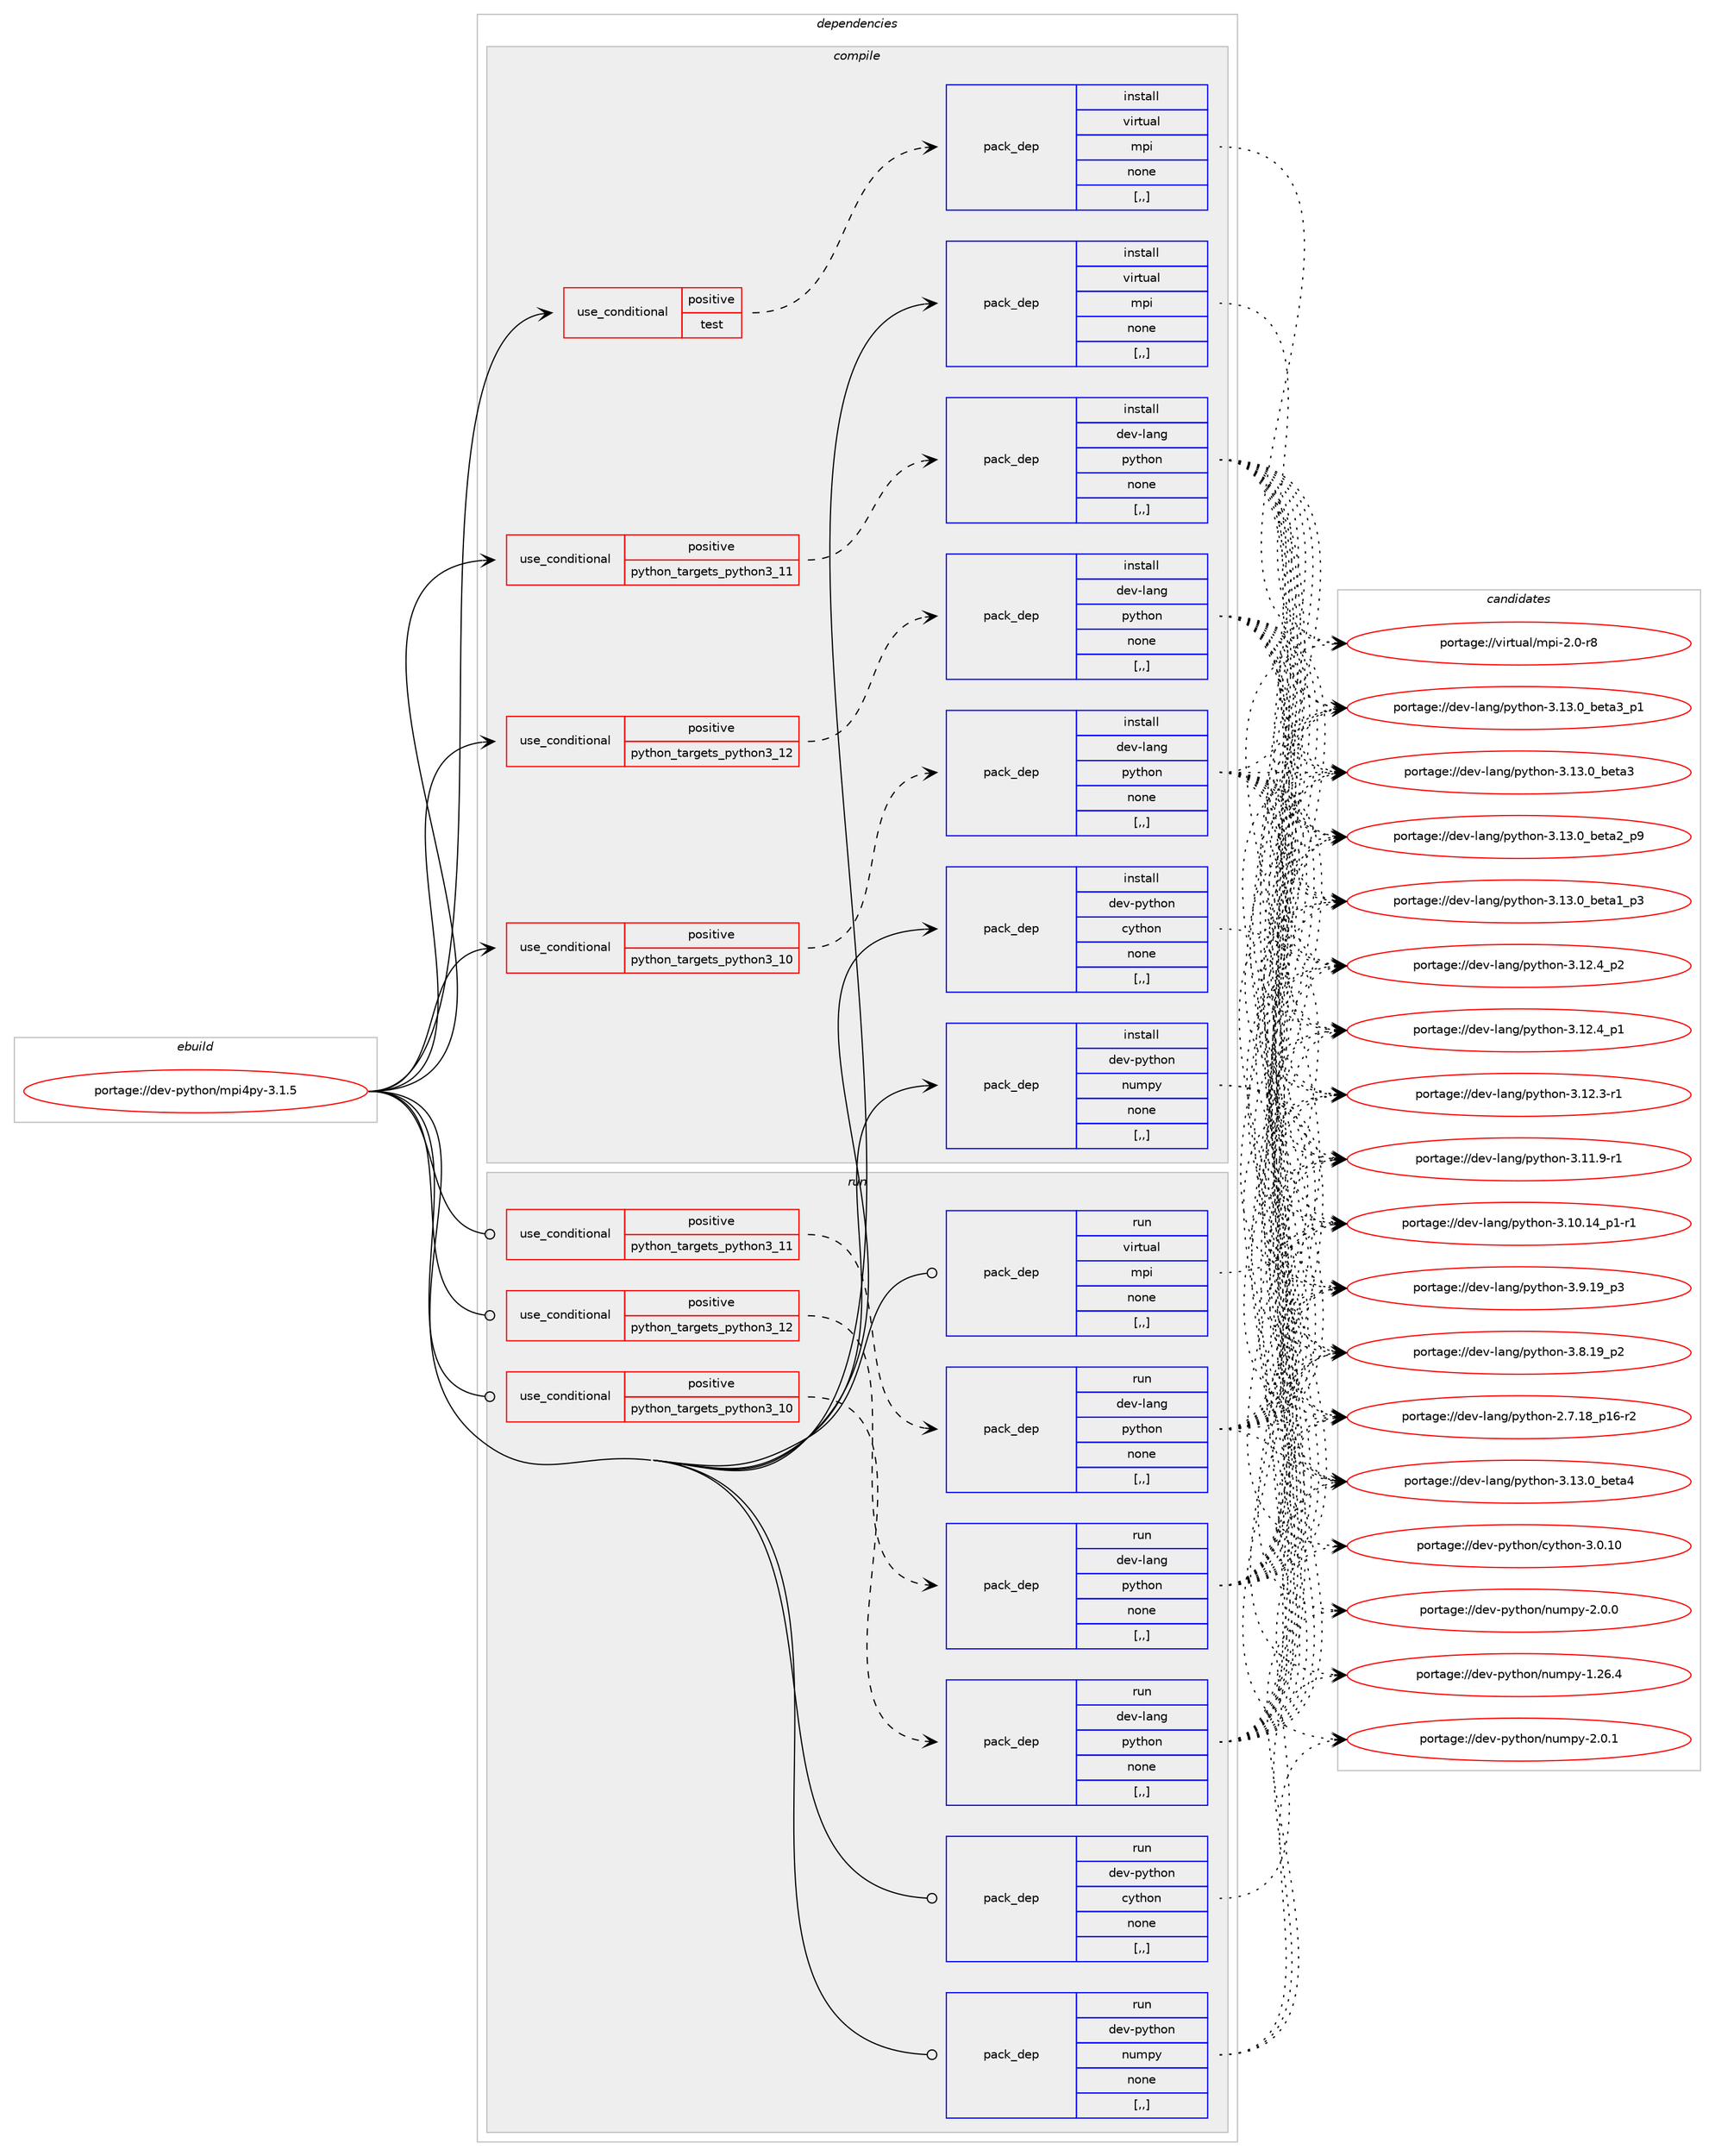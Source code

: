 digraph prolog {

# *************
# Graph options
# *************

newrank=true;
concentrate=true;
compound=true;
graph [rankdir=LR,fontname=Helvetica,fontsize=10,ranksep=1.5];#, ranksep=2.5, nodesep=0.2];
edge  [arrowhead=vee];
node  [fontname=Helvetica,fontsize=10];

# **********
# The ebuild
# **********

subgraph cluster_leftcol {
color=gray;
label=<<i>ebuild</i>>;
id [label="portage://dev-python/mpi4py-3.1.5", color=red, width=4, href="../dev-python/mpi4py-3.1.5.svg"];
}

# ****************
# The dependencies
# ****************

subgraph cluster_midcol {
color=gray;
label=<<i>dependencies</i>>;
subgraph cluster_compile {
fillcolor="#eeeeee";
style=filled;
label=<<i>compile</i>>;
subgraph cond35079 {
dependency152101 [label=<<TABLE BORDER="0" CELLBORDER="1" CELLSPACING="0" CELLPADDING="4"><TR><TD ROWSPAN="3" CELLPADDING="10">use_conditional</TD></TR><TR><TD>positive</TD></TR><TR><TD>python_targets_python3_10</TD></TR></TABLE>>, shape=none, color=red];
subgraph pack115772 {
dependency152102 [label=<<TABLE BORDER="0" CELLBORDER="1" CELLSPACING="0" CELLPADDING="4" WIDTH="220"><TR><TD ROWSPAN="6" CELLPADDING="30">pack_dep</TD></TR><TR><TD WIDTH="110">install</TD></TR><TR><TD>dev-lang</TD></TR><TR><TD>python</TD></TR><TR><TD>none</TD></TR><TR><TD>[,,]</TD></TR></TABLE>>, shape=none, color=blue];
}
dependency152101:e -> dependency152102:w [weight=20,style="dashed",arrowhead="vee"];
}
id:e -> dependency152101:w [weight=20,style="solid",arrowhead="vee"];
subgraph cond35080 {
dependency152103 [label=<<TABLE BORDER="0" CELLBORDER="1" CELLSPACING="0" CELLPADDING="4"><TR><TD ROWSPAN="3" CELLPADDING="10">use_conditional</TD></TR><TR><TD>positive</TD></TR><TR><TD>python_targets_python3_11</TD></TR></TABLE>>, shape=none, color=red];
subgraph pack115773 {
dependency152104 [label=<<TABLE BORDER="0" CELLBORDER="1" CELLSPACING="0" CELLPADDING="4" WIDTH="220"><TR><TD ROWSPAN="6" CELLPADDING="30">pack_dep</TD></TR><TR><TD WIDTH="110">install</TD></TR><TR><TD>dev-lang</TD></TR><TR><TD>python</TD></TR><TR><TD>none</TD></TR><TR><TD>[,,]</TD></TR></TABLE>>, shape=none, color=blue];
}
dependency152103:e -> dependency152104:w [weight=20,style="dashed",arrowhead="vee"];
}
id:e -> dependency152103:w [weight=20,style="solid",arrowhead="vee"];
subgraph cond35081 {
dependency152105 [label=<<TABLE BORDER="0" CELLBORDER="1" CELLSPACING="0" CELLPADDING="4"><TR><TD ROWSPAN="3" CELLPADDING="10">use_conditional</TD></TR><TR><TD>positive</TD></TR><TR><TD>python_targets_python3_12</TD></TR></TABLE>>, shape=none, color=red];
subgraph pack115774 {
dependency152106 [label=<<TABLE BORDER="0" CELLBORDER="1" CELLSPACING="0" CELLPADDING="4" WIDTH="220"><TR><TD ROWSPAN="6" CELLPADDING="30">pack_dep</TD></TR><TR><TD WIDTH="110">install</TD></TR><TR><TD>dev-lang</TD></TR><TR><TD>python</TD></TR><TR><TD>none</TD></TR><TR><TD>[,,]</TD></TR></TABLE>>, shape=none, color=blue];
}
dependency152105:e -> dependency152106:w [weight=20,style="dashed",arrowhead="vee"];
}
id:e -> dependency152105:w [weight=20,style="solid",arrowhead="vee"];
subgraph cond35082 {
dependency152107 [label=<<TABLE BORDER="0" CELLBORDER="1" CELLSPACING="0" CELLPADDING="4"><TR><TD ROWSPAN="3" CELLPADDING="10">use_conditional</TD></TR><TR><TD>positive</TD></TR><TR><TD>test</TD></TR></TABLE>>, shape=none, color=red];
subgraph pack115775 {
dependency152108 [label=<<TABLE BORDER="0" CELLBORDER="1" CELLSPACING="0" CELLPADDING="4" WIDTH="220"><TR><TD ROWSPAN="6" CELLPADDING="30">pack_dep</TD></TR><TR><TD WIDTH="110">install</TD></TR><TR><TD>virtual</TD></TR><TR><TD>mpi</TD></TR><TR><TD>none</TD></TR><TR><TD>[,,]</TD></TR></TABLE>>, shape=none, color=blue];
}
dependency152107:e -> dependency152108:w [weight=20,style="dashed",arrowhead="vee"];
}
id:e -> dependency152107:w [weight=20,style="solid",arrowhead="vee"];
subgraph pack115776 {
dependency152109 [label=<<TABLE BORDER="0" CELLBORDER="1" CELLSPACING="0" CELLPADDING="4" WIDTH="220"><TR><TD ROWSPAN="6" CELLPADDING="30">pack_dep</TD></TR><TR><TD WIDTH="110">install</TD></TR><TR><TD>dev-python</TD></TR><TR><TD>cython</TD></TR><TR><TD>none</TD></TR><TR><TD>[,,]</TD></TR></TABLE>>, shape=none, color=blue];
}
id:e -> dependency152109:w [weight=20,style="solid",arrowhead="vee"];
subgraph pack115777 {
dependency152110 [label=<<TABLE BORDER="0" CELLBORDER="1" CELLSPACING="0" CELLPADDING="4" WIDTH="220"><TR><TD ROWSPAN="6" CELLPADDING="30">pack_dep</TD></TR><TR><TD WIDTH="110">install</TD></TR><TR><TD>dev-python</TD></TR><TR><TD>numpy</TD></TR><TR><TD>none</TD></TR><TR><TD>[,,]</TD></TR></TABLE>>, shape=none, color=blue];
}
id:e -> dependency152110:w [weight=20,style="solid",arrowhead="vee"];
subgraph pack115778 {
dependency152111 [label=<<TABLE BORDER="0" CELLBORDER="1" CELLSPACING="0" CELLPADDING="4" WIDTH="220"><TR><TD ROWSPAN="6" CELLPADDING="30">pack_dep</TD></TR><TR><TD WIDTH="110">install</TD></TR><TR><TD>virtual</TD></TR><TR><TD>mpi</TD></TR><TR><TD>none</TD></TR><TR><TD>[,,]</TD></TR></TABLE>>, shape=none, color=blue];
}
id:e -> dependency152111:w [weight=20,style="solid",arrowhead="vee"];
}
subgraph cluster_compileandrun {
fillcolor="#eeeeee";
style=filled;
label=<<i>compile and run</i>>;
}
subgraph cluster_run {
fillcolor="#eeeeee";
style=filled;
label=<<i>run</i>>;
subgraph cond35083 {
dependency152112 [label=<<TABLE BORDER="0" CELLBORDER="1" CELLSPACING="0" CELLPADDING="4"><TR><TD ROWSPAN="3" CELLPADDING="10">use_conditional</TD></TR><TR><TD>positive</TD></TR><TR><TD>python_targets_python3_10</TD></TR></TABLE>>, shape=none, color=red];
subgraph pack115779 {
dependency152113 [label=<<TABLE BORDER="0" CELLBORDER="1" CELLSPACING="0" CELLPADDING="4" WIDTH="220"><TR><TD ROWSPAN="6" CELLPADDING="30">pack_dep</TD></TR><TR><TD WIDTH="110">run</TD></TR><TR><TD>dev-lang</TD></TR><TR><TD>python</TD></TR><TR><TD>none</TD></TR><TR><TD>[,,]</TD></TR></TABLE>>, shape=none, color=blue];
}
dependency152112:e -> dependency152113:w [weight=20,style="dashed",arrowhead="vee"];
}
id:e -> dependency152112:w [weight=20,style="solid",arrowhead="odot"];
subgraph cond35084 {
dependency152114 [label=<<TABLE BORDER="0" CELLBORDER="1" CELLSPACING="0" CELLPADDING="4"><TR><TD ROWSPAN="3" CELLPADDING="10">use_conditional</TD></TR><TR><TD>positive</TD></TR><TR><TD>python_targets_python3_11</TD></TR></TABLE>>, shape=none, color=red];
subgraph pack115780 {
dependency152115 [label=<<TABLE BORDER="0" CELLBORDER="1" CELLSPACING="0" CELLPADDING="4" WIDTH="220"><TR><TD ROWSPAN="6" CELLPADDING="30">pack_dep</TD></TR><TR><TD WIDTH="110">run</TD></TR><TR><TD>dev-lang</TD></TR><TR><TD>python</TD></TR><TR><TD>none</TD></TR><TR><TD>[,,]</TD></TR></TABLE>>, shape=none, color=blue];
}
dependency152114:e -> dependency152115:w [weight=20,style="dashed",arrowhead="vee"];
}
id:e -> dependency152114:w [weight=20,style="solid",arrowhead="odot"];
subgraph cond35085 {
dependency152116 [label=<<TABLE BORDER="0" CELLBORDER="1" CELLSPACING="0" CELLPADDING="4"><TR><TD ROWSPAN="3" CELLPADDING="10">use_conditional</TD></TR><TR><TD>positive</TD></TR><TR><TD>python_targets_python3_12</TD></TR></TABLE>>, shape=none, color=red];
subgraph pack115781 {
dependency152117 [label=<<TABLE BORDER="0" CELLBORDER="1" CELLSPACING="0" CELLPADDING="4" WIDTH="220"><TR><TD ROWSPAN="6" CELLPADDING="30">pack_dep</TD></TR><TR><TD WIDTH="110">run</TD></TR><TR><TD>dev-lang</TD></TR><TR><TD>python</TD></TR><TR><TD>none</TD></TR><TR><TD>[,,]</TD></TR></TABLE>>, shape=none, color=blue];
}
dependency152116:e -> dependency152117:w [weight=20,style="dashed",arrowhead="vee"];
}
id:e -> dependency152116:w [weight=20,style="solid",arrowhead="odot"];
subgraph pack115782 {
dependency152118 [label=<<TABLE BORDER="0" CELLBORDER="1" CELLSPACING="0" CELLPADDING="4" WIDTH="220"><TR><TD ROWSPAN="6" CELLPADDING="30">pack_dep</TD></TR><TR><TD WIDTH="110">run</TD></TR><TR><TD>dev-python</TD></TR><TR><TD>cython</TD></TR><TR><TD>none</TD></TR><TR><TD>[,,]</TD></TR></TABLE>>, shape=none, color=blue];
}
id:e -> dependency152118:w [weight=20,style="solid",arrowhead="odot"];
subgraph pack115783 {
dependency152119 [label=<<TABLE BORDER="0" CELLBORDER="1" CELLSPACING="0" CELLPADDING="4" WIDTH="220"><TR><TD ROWSPAN="6" CELLPADDING="30">pack_dep</TD></TR><TR><TD WIDTH="110">run</TD></TR><TR><TD>dev-python</TD></TR><TR><TD>numpy</TD></TR><TR><TD>none</TD></TR><TR><TD>[,,]</TD></TR></TABLE>>, shape=none, color=blue];
}
id:e -> dependency152119:w [weight=20,style="solid",arrowhead="odot"];
subgraph pack115784 {
dependency152120 [label=<<TABLE BORDER="0" CELLBORDER="1" CELLSPACING="0" CELLPADDING="4" WIDTH="220"><TR><TD ROWSPAN="6" CELLPADDING="30">pack_dep</TD></TR><TR><TD WIDTH="110">run</TD></TR><TR><TD>virtual</TD></TR><TR><TD>mpi</TD></TR><TR><TD>none</TD></TR><TR><TD>[,,]</TD></TR></TABLE>>, shape=none, color=blue];
}
id:e -> dependency152120:w [weight=20,style="solid",arrowhead="odot"];
}
}

# **************
# The candidates
# **************

subgraph cluster_choices {
rank=same;
color=gray;
label=<<i>candidates</i>>;

subgraph choice115772 {
color=black;
nodesep=1;
choice1001011184510897110103471121211161041111104551464951464895981011169752 [label="portage://dev-lang/python-3.13.0_beta4", color=red, width=4,href="../dev-lang/python-3.13.0_beta4.svg"];
choice10010111845108971101034711212111610411111045514649514648959810111697519511249 [label="portage://dev-lang/python-3.13.0_beta3_p1", color=red, width=4,href="../dev-lang/python-3.13.0_beta3_p1.svg"];
choice1001011184510897110103471121211161041111104551464951464895981011169751 [label="portage://dev-lang/python-3.13.0_beta3", color=red, width=4,href="../dev-lang/python-3.13.0_beta3.svg"];
choice10010111845108971101034711212111610411111045514649514648959810111697509511257 [label="portage://dev-lang/python-3.13.0_beta2_p9", color=red, width=4,href="../dev-lang/python-3.13.0_beta2_p9.svg"];
choice10010111845108971101034711212111610411111045514649514648959810111697499511251 [label="portage://dev-lang/python-3.13.0_beta1_p3", color=red, width=4,href="../dev-lang/python-3.13.0_beta1_p3.svg"];
choice100101118451089711010347112121116104111110455146495046529511250 [label="portage://dev-lang/python-3.12.4_p2", color=red, width=4,href="../dev-lang/python-3.12.4_p2.svg"];
choice100101118451089711010347112121116104111110455146495046529511249 [label="portage://dev-lang/python-3.12.4_p1", color=red, width=4,href="../dev-lang/python-3.12.4_p1.svg"];
choice100101118451089711010347112121116104111110455146495046514511449 [label="portage://dev-lang/python-3.12.3-r1", color=red, width=4,href="../dev-lang/python-3.12.3-r1.svg"];
choice100101118451089711010347112121116104111110455146494946574511449 [label="portage://dev-lang/python-3.11.9-r1", color=red, width=4,href="../dev-lang/python-3.11.9-r1.svg"];
choice100101118451089711010347112121116104111110455146494846495295112494511449 [label="portage://dev-lang/python-3.10.14_p1-r1", color=red, width=4,href="../dev-lang/python-3.10.14_p1-r1.svg"];
choice100101118451089711010347112121116104111110455146574649579511251 [label="portage://dev-lang/python-3.9.19_p3", color=red, width=4,href="../dev-lang/python-3.9.19_p3.svg"];
choice100101118451089711010347112121116104111110455146564649579511250 [label="portage://dev-lang/python-3.8.19_p2", color=red, width=4,href="../dev-lang/python-3.8.19_p2.svg"];
choice100101118451089711010347112121116104111110455046554649569511249544511450 [label="portage://dev-lang/python-2.7.18_p16-r2", color=red, width=4,href="../dev-lang/python-2.7.18_p16-r2.svg"];
dependency152102:e -> choice1001011184510897110103471121211161041111104551464951464895981011169752:w [style=dotted,weight="100"];
dependency152102:e -> choice10010111845108971101034711212111610411111045514649514648959810111697519511249:w [style=dotted,weight="100"];
dependency152102:e -> choice1001011184510897110103471121211161041111104551464951464895981011169751:w [style=dotted,weight="100"];
dependency152102:e -> choice10010111845108971101034711212111610411111045514649514648959810111697509511257:w [style=dotted,weight="100"];
dependency152102:e -> choice10010111845108971101034711212111610411111045514649514648959810111697499511251:w [style=dotted,weight="100"];
dependency152102:e -> choice100101118451089711010347112121116104111110455146495046529511250:w [style=dotted,weight="100"];
dependency152102:e -> choice100101118451089711010347112121116104111110455146495046529511249:w [style=dotted,weight="100"];
dependency152102:e -> choice100101118451089711010347112121116104111110455146495046514511449:w [style=dotted,weight="100"];
dependency152102:e -> choice100101118451089711010347112121116104111110455146494946574511449:w [style=dotted,weight="100"];
dependency152102:e -> choice100101118451089711010347112121116104111110455146494846495295112494511449:w [style=dotted,weight="100"];
dependency152102:e -> choice100101118451089711010347112121116104111110455146574649579511251:w [style=dotted,weight="100"];
dependency152102:e -> choice100101118451089711010347112121116104111110455146564649579511250:w [style=dotted,weight="100"];
dependency152102:e -> choice100101118451089711010347112121116104111110455046554649569511249544511450:w [style=dotted,weight="100"];
}
subgraph choice115773 {
color=black;
nodesep=1;
choice1001011184510897110103471121211161041111104551464951464895981011169752 [label="portage://dev-lang/python-3.13.0_beta4", color=red, width=4,href="../dev-lang/python-3.13.0_beta4.svg"];
choice10010111845108971101034711212111610411111045514649514648959810111697519511249 [label="portage://dev-lang/python-3.13.0_beta3_p1", color=red, width=4,href="../dev-lang/python-3.13.0_beta3_p1.svg"];
choice1001011184510897110103471121211161041111104551464951464895981011169751 [label="portage://dev-lang/python-3.13.0_beta3", color=red, width=4,href="../dev-lang/python-3.13.0_beta3.svg"];
choice10010111845108971101034711212111610411111045514649514648959810111697509511257 [label="portage://dev-lang/python-3.13.0_beta2_p9", color=red, width=4,href="../dev-lang/python-3.13.0_beta2_p9.svg"];
choice10010111845108971101034711212111610411111045514649514648959810111697499511251 [label="portage://dev-lang/python-3.13.0_beta1_p3", color=red, width=4,href="../dev-lang/python-3.13.0_beta1_p3.svg"];
choice100101118451089711010347112121116104111110455146495046529511250 [label="portage://dev-lang/python-3.12.4_p2", color=red, width=4,href="../dev-lang/python-3.12.4_p2.svg"];
choice100101118451089711010347112121116104111110455146495046529511249 [label="portage://dev-lang/python-3.12.4_p1", color=red, width=4,href="../dev-lang/python-3.12.4_p1.svg"];
choice100101118451089711010347112121116104111110455146495046514511449 [label="portage://dev-lang/python-3.12.3-r1", color=red, width=4,href="../dev-lang/python-3.12.3-r1.svg"];
choice100101118451089711010347112121116104111110455146494946574511449 [label="portage://dev-lang/python-3.11.9-r1", color=red, width=4,href="../dev-lang/python-3.11.9-r1.svg"];
choice100101118451089711010347112121116104111110455146494846495295112494511449 [label="portage://dev-lang/python-3.10.14_p1-r1", color=red, width=4,href="../dev-lang/python-3.10.14_p1-r1.svg"];
choice100101118451089711010347112121116104111110455146574649579511251 [label="portage://dev-lang/python-3.9.19_p3", color=red, width=4,href="../dev-lang/python-3.9.19_p3.svg"];
choice100101118451089711010347112121116104111110455146564649579511250 [label="portage://dev-lang/python-3.8.19_p2", color=red, width=4,href="../dev-lang/python-3.8.19_p2.svg"];
choice100101118451089711010347112121116104111110455046554649569511249544511450 [label="portage://dev-lang/python-2.7.18_p16-r2", color=red, width=4,href="../dev-lang/python-2.7.18_p16-r2.svg"];
dependency152104:e -> choice1001011184510897110103471121211161041111104551464951464895981011169752:w [style=dotted,weight="100"];
dependency152104:e -> choice10010111845108971101034711212111610411111045514649514648959810111697519511249:w [style=dotted,weight="100"];
dependency152104:e -> choice1001011184510897110103471121211161041111104551464951464895981011169751:w [style=dotted,weight="100"];
dependency152104:e -> choice10010111845108971101034711212111610411111045514649514648959810111697509511257:w [style=dotted,weight="100"];
dependency152104:e -> choice10010111845108971101034711212111610411111045514649514648959810111697499511251:w [style=dotted,weight="100"];
dependency152104:e -> choice100101118451089711010347112121116104111110455146495046529511250:w [style=dotted,weight="100"];
dependency152104:e -> choice100101118451089711010347112121116104111110455146495046529511249:w [style=dotted,weight="100"];
dependency152104:e -> choice100101118451089711010347112121116104111110455146495046514511449:w [style=dotted,weight="100"];
dependency152104:e -> choice100101118451089711010347112121116104111110455146494946574511449:w [style=dotted,weight="100"];
dependency152104:e -> choice100101118451089711010347112121116104111110455146494846495295112494511449:w [style=dotted,weight="100"];
dependency152104:e -> choice100101118451089711010347112121116104111110455146574649579511251:w [style=dotted,weight="100"];
dependency152104:e -> choice100101118451089711010347112121116104111110455146564649579511250:w [style=dotted,weight="100"];
dependency152104:e -> choice100101118451089711010347112121116104111110455046554649569511249544511450:w [style=dotted,weight="100"];
}
subgraph choice115774 {
color=black;
nodesep=1;
choice1001011184510897110103471121211161041111104551464951464895981011169752 [label="portage://dev-lang/python-3.13.0_beta4", color=red, width=4,href="../dev-lang/python-3.13.0_beta4.svg"];
choice10010111845108971101034711212111610411111045514649514648959810111697519511249 [label="portage://dev-lang/python-3.13.0_beta3_p1", color=red, width=4,href="../dev-lang/python-3.13.0_beta3_p1.svg"];
choice1001011184510897110103471121211161041111104551464951464895981011169751 [label="portage://dev-lang/python-3.13.0_beta3", color=red, width=4,href="../dev-lang/python-3.13.0_beta3.svg"];
choice10010111845108971101034711212111610411111045514649514648959810111697509511257 [label="portage://dev-lang/python-3.13.0_beta2_p9", color=red, width=4,href="../dev-lang/python-3.13.0_beta2_p9.svg"];
choice10010111845108971101034711212111610411111045514649514648959810111697499511251 [label="portage://dev-lang/python-3.13.0_beta1_p3", color=red, width=4,href="../dev-lang/python-3.13.0_beta1_p3.svg"];
choice100101118451089711010347112121116104111110455146495046529511250 [label="portage://dev-lang/python-3.12.4_p2", color=red, width=4,href="../dev-lang/python-3.12.4_p2.svg"];
choice100101118451089711010347112121116104111110455146495046529511249 [label="portage://dev-lang/python-3.12.4_p1", color=red, width=4,href="../dev-lang/python-3.12.4_p1.svg"];
choice100101118451089711010347112121116104111110455146495046514511449 [label="portage://dev-lang/python-3.12.3-r1", color=red, width=4,href="../dev-lang/python-3.12.3-r1.svg"];
choice100101118451089711010347112121116104111110455146494946574511449 [label="portage://dev-lang/python-3.11.9-r1", color=red, width=4,href="../dev-lang/python-3.11.9-r1.svg"];
choice100101118451089711010347112121116104111110455146494846495295112494511449 [label="portage://dev-lang/python-3.10.14_p1-r1", color=red, width=4,href="../dev-lang/python-3.10.14_p1-r1.svg"];
choice100101118451089711010347112121116104111110455146574649579511251 [label="portage://dev-lang/python-3.9.19_p3", color=red, width=4,href="../dev-lang/python-3.9.19_p3.svg"];
choice100101118451089711010347112121116104111110455146564649579511250 [label="portage://dev-lang/python-3.8.19_p2", color=red, width=4,href="../dev-lang/python-3.8.19_p2.svg"];
choice100101118451089711010347112121116104111110455046554649569511249544511450 [label="portage://dev-lang/python-2.7.18_p16-r2", color=red, width=4,href="../dev-lang/python-2.7.18_p16-r2.svg"];
dependency152106:e -> choice1001011184510897110103471121211161041111104551464951464895981011169752:w [style=dotted,weight="100"];
dependency152106:e -> choice10010111845108971101034711212111610411111045514649514648959810111697519511249:w [style=dotted,weight="100"];
dependency152106:e -> choice1001011184510897110103471121211161041111104551464951464895981011169751:w [style=dotted,weight="100"];
dependency152106:e -> choice10010111845108971101034711212111610411111045514649514648959810111697509511257:w [style=dotted,weight="100"];
dependency152106:e -> choice10010111845108971101034711212111610411111045514649514648959810111697499511251:w [style=dotted,weight="100"];
dependency152106:e -> choice100101118451089711010347112121116104111110455146495046529511250:w [style=dotted,weight="100"];
dependency152106:e -> choice100101118451089711010347112121116104111110455146495046529511249:w [style=dotted,weight="100"];
dependency152106:e -> choice100101118451089711010347112121116104111110455146495046514511449:w [style=dotted,weight="100"];
dependency152106:e -> choice100101118451089711010347112121116104111110455146494946574511449:w [style=dotted,weight="100"];
dependency152106:e -> choice100101118451089711010347112121116104111110455146494846495295112494511449:w [style=dotted,weight="100"];
dependency152106:e -> choice100101118451089711010347112121116104111110455146574649579511251:w [style=dotted,weight="100"];
dependency152106:e -> choice100101118451089711010347112121116104111110455146564649579511250:w [style=dotted,weight="100"];
dependency152106:e -> choice100101118451089711010347112121116104111110455046554649569511249544511450:w [style=dotted,weight="100"];
}
subgraph choice115775 {
color=black;
nodesep=1;
choice1181051141161179710847109112105455046484511456 [label="portage://virtual/mpi-2.0-r8", color=red, width=4,href="../virtual/mpi-2.0-r8.svg"];
dependency152108:e -> choice1181051141161179710847109112105455046484511456:w [style=dotted,weight="100"];
}
subgraph choice115776 {
color=black;
nodesep=1;
choice10010111845112121116104111110479912111610411111045514648464948 [label="portage://dev-python/cython-3.0.10", color=red, width=4,href="../dev-python/cython-3.0.10.svg"];
dependency152109:e -> choice10010111845112121116104111110479912111610411111045514648464948:w [style=dotted,weight="100"];
}
subgraph choice115777 {
color=black;
nodesep=1;
choice1001011184511212111610411111047110117109112121455046484649 [label="portage://dev-python/numpy-2.0.1", color=red, width=4,href="../dev-python/numpy-2.0.1.svg"];
choice1001011184511212111610411111047110117109112121455046484648 [label="portage://dev-python/numpy-2.0.0", color=red, width=4,href="../dev-python/numpy-2.0.0.svg"];
choice100101118451121211161041111104711011710911212145494650544652 [label="portage://dev-python/numpy-1.26.4", color=red, width=4,href="../dev-python/numpy-1.26.4.svg"];
dependency152110:e -> choice1001011184511212111610411111047110117109112121455046484649:w [style=dotted,weight="100"];
dependency152110:e -> choice1001011184511212111610411111047110117109112121455046484648:w [style=dotted,weight="100"];
dependency152110:e -> choice100101118451121211161041111104711011710911212145494650544652:w [style=dotted,weight="100"];
}
subgraph choice115778 {
color=black;
nodesep=1;
choice1181051141161179710847109112105455046484511456 [label="portage://virtual/mpi-2.0-r8", color=red, width=4,href="../virtual/mpi-2.0-r8.svg"];
dependency152111:e -> choice1181051141161179710847109112105455046484511456:w [style=dotted,weight="100"];
}
subgraph choice115779 {
color=black;
nodesep=1;
choice1001011184510897110103471121211161041111104551464951464895981011169752 [label="portage://dev-lang/python-3.13.0_beta4", color=red, width=4,href="../dev-lang/python-3.13.0_beta4.svg"];
choice10010111845108971101034711212111610411111045514649514648959810111697519511249 [label="portage://dev-lang/python-3.13.0_beta3_p1", color=red, width=4,href="../dev-lang/python-3.13.0_beta3_p1.svg"];
choice1001011184510897110103471121211161041111104551464951464895981011169751 [label="portage://dev-lang/python-3.13.0_beta3", color=red, width=4,href="../dev-lang/python-3.13.0_beta3.svg"];
choice10010111845108971101034711212111610411111045514649514648959810111697509511257 [label="portage://dev-lang/python-3.13.0_beta2_p9", color=red, width=4,href="../dev-lang/python-3.13.0_beta2_p9.svg"];
choice10010111845108971101034711212111610411111045514649514648959810111697499511251 [label="portage://dev-lang/python-3.13.0_beta1_p3", color=red, width=4,href="../dev-lang/python-3.13.0_beta1_p3.svg"];
choice100101118451089711010347112121116104111110455146495046529511250 [label="portage://dev-lang/python-3.12.4_p2", color=red, width=4,href="../dev-lang/python-3.12.4_p2.svg"];
choice100101118451089711010347112121116104111110455146495046529511249 [label="portage://dev-lang/python-3.12.4_p1", color=red, width=4,href="../dev-lang/python-3.12.4_p1.svg"];
choice100101118451089711010347112121116104111110455146495046514511449 [label="portage://dev-lang/python-3.12.3-r1", color=red, width=4,href="../dev-lang/python-3.12.3-r1.svg"];
choice100101118451089711010347112121116104111110455146494946574511449 [label="portage://dev-lang/python-3.11.9-r1", color=red, width=4,href="../dev-lang/python-3.11.9-r1.svg"];
choice100101118451089711010347112121116104111110455146494846495295112494511449 [label="portage://dev-lang/python-3.10.14_p1-r1", color=red, width=4,href="../dev-lang/python-3.10.14_p1-r1.svg"];
choice100101118451089711010347112121116104111110455146574649579511251 [label="portage://dev-lang/python-3.9.19_p3", color=red, width=4,href="../dev-lang/python-3.9.19_p3.svg"];
choice100101118451089711010347112121116104111110455146564649579511250 [label="portage://dev-lang/python-3.8.19_p2", color=red, width=4,href="../dev-lang/python-3.8.19_p2.svg"];
choice100101118451089711010347112121116104111110455046554649569511249544511450 [label="portage://dev-lang/python-2.7.18_p16-r2", color=red, width=4,href="../dev-lang/python-2.7.18_p16-r2.svg"];
dependency152113:e -> choice1001011184510897110103471121211161041111104551464951464895981011169752:w [style=dotted,weight="100"];
dependency152113:e -> choice10010111845108971101034711212111610411111045514649514648959810111697519511249:w [style=dotted,weight="100"];
dependency152113:e -> choice1001011184510897110103471121211161041111104551464951464895981011169751:w [style=dotted,weight="100"];
dependency152113:e -> choice10010111845108971101034711212111610411111045514649514648959810111697509511257:w [style=dotted,weight="100"];
dependency152113:e -> choice10010111845108971101034711212111610411111045514649514648959810111697499511251:w [style=dotted,weight="100"];
dependency152113:e -> choice100101118451089711010347112121116104111110455146495046529511250:w [style=dotted,weight="100"];
dependency152113:e -> choice100101118451089711010347112121116104111110455146495046529511249:w [style=dotted,weight="100"];
dependency152113:e -> choice100101118451089711010347112121116104111110455146495046514511449:w [style=dotted,weight="100"];
dependency152113:e -> choice100101118451089711010347112121116104111110455146494946574511449:w [style=dotted,weight="100"];
dependency152113:e -> choice100101118451089711010347112121116104111110455146494846495295112494511449:w [style=dotted,weight="100"];
dependency152113:e -> choice100101118451089711010347112121116104111110455146574649579511251:w [style=dotted,weight="100"];
dependency152113:e -> choice100101118451089711010347112121116104111110455146564649579511250:w [style=dotted,weight="100"];
dependency152113:e -> choice100101118451089711010347112121116104111110455046554649569511249544511450:w [style=dotted,weight="100"];
}
subgraph choice115780 {
color=black;
nodesep=1;
choice1001011184510897110103471121211161041111104551464951464895981011169752 [label="portage://dev-lang/python-3.13.0_beta4", color=red, width=4,href="../dev-lang/python-3.13.0_beta4.svg"];
choice10010111845108971101034711212111610411111045514649514648959810111697519511249 [label="portage://dev-lang/python-3.13.0_beta3_p1", color=red, width=4,href="../dev-lang/python-3.13.0_beta3_p1.svg"];
choice1001011184510897110103471121211161041111104551464951464895981011169751 [label="portage://dev-lang/python-3.13.0_beta3", color=red, width=4,href="../dev-lang/python-3.13.0_beta3.svg"];
choice10010111845108971101034711212111610411111045514649514648959810111697509511257 [label="portage://dev-lang/python-3.13.0_beta2_p9", color=red, width=4,href="../dev-lang/python-3.13.0_beta2_p9.svg"];
choice10010111845108971101034711212111610411111045514649514648959810111697499511251 [label="portage://dev-lang/python-3.13.0_beta1_p3", color=red, width=4,href="../dev-lang/python-3.13.0_beta1_p3.svg"];
choice100101118451089711010347112121116104111110455146495046529511250 [label="portage://dev-lang/python-3.12.4_p2", color=red, width=4,href="../dev-lang/python-3.12.4_p2.svg"];
choice100101118451089711010347112121116104111110455146495046529511249 [label="portage://dev-lang/python-3.12.4_p1", color=red, width=4,href="../dev-lang/python-3.12.4_p1.svg"];
choice100101118451089711010347112121116104111110455146495046514511449 [label="portage://dev-lang/python-3.12.3-r1", color=red, width=4,href="../dev-lang/python-3.12.3-r1.svg"];
choice100101118451089711010347112121116104111110455146494946574511449 [label="portage://dev-lang/python-3.11.9-r1", color=red, width=4,href="../dev-lang/python-3.11.9-r1.svg"];
choice100101118451089711010347112121116104111110455146494846495295112494511449 [label="portage://dev-lang/python-3.10.14_p1-r1", color=red, width=4,href="../dev-lang/python-3.10.14_p1-r1.svg"];
choice100101118451089711010347112121116104111110455146574649579511251 [label="portage://dev-lang/python-3.9.19_p3", color=red, width=4,href="../dev-lang/python-3.9.19_p3.svg"];
choice100101118451089711010347112121116104111110455146564649579511250 [label="portage://dev-lang/python-3.8.19_p2", color=red, width=4,href="../dev-lang/python-3.8.19_p2.svg"];
choice100101118451089711010347112121116104111110455046554649569511249544511450 [label="portage://dev-lang/python-2.7.18_p16-r2", color=red, width=4,href="../dev-lang/python-2.7.18_p16-r2.svg"];
dependency152115:e -> choice1001011184510897110103471121211161041111104551464951464895981011169752:w [style=dotted,weight="100"];
dependency152115:e -> choice10010111845108971101034711212111610411111045514649514648959810111697519511249:w [style=dotted,weight="100"];
dependency152115:e -> choice1001011184510897110103471121211161041111104551464951464895981011169751:w [style=dotted,weight="100"];
dependency152115:e -> choice10010111845108971101034711212111610411111045514649514648959810111697509511257:w [style=dotted,weight="100"];
dependency152115:e -> choice10010111845108971101034711212111610411111045514649514648959810111697499511251:w [style=dotted,weight="100"];
dependency152115:e -> choice100101118451089711010347112121116104111110455146495046529511250:w [style=dotted,weight="100"];
dependency152115:e -> choice100101118451089711010347112121116104111110455146495046529511249:w [style=dotted,weight="100"];
dependency152115:e -> choice100101118451089711010347112121116104111110455146495046514511449:w [style=dotted,weight="100"];
dependency152115:e -> choice100101118451089711010347112121116104111110455146494946574511449:w [style=dotted,weight="100"];
dependency152115:e -> choice100101118451089711010347112121116104111110455146494846495295112494511449:w [style=dotted,weight="100"];
dependency152115:e -> choice100101118451089711010347112121116104111110455146574649579511251:w [style=dotted,weight="100"];
dependency152115:e -> choice100101118451089711010347112121116104111110455146564649579511250:w [style=dotted,weight="100"];
dependency152115:e -> choice100101118451089711010347112121116104111110455046554649569511249544511450:w [style=dotted,weight="100"];
}
subgraph choice115781 {
color=black;
nodesep=1;
choice1001011184510897110103471121211161041111104551464951464895981011169752 [label="portage://dev-lang/python-3.13.0_beta4", color=red, width=4,href="../dev-lang/python-3.13.0_beta4.svg"];
choice10010111845108971101034711212111610411111045514649514648959810111697519511249 [label="portage://dev-lang/python-3.13.0_beta3_p1", color=red, width=4,href="../dev-lang/python-3.13.0_beta3_p1.svg"];
choice1001011184510897110103471121211161041111104551464951464895981011169751 [label="portage://dev-lang/python-3.13.0_beta3", color=red, width=4,href="../dev-lang/python-3.13.0_beta3.svg"];
choice10010111845108971101034711212111610411111045514649514648959810111697509511257 [label="portage://dev-lang/python-3.13.0_beta2_p9", color=red, width=4,href="../dev-lang/python-3.13.0_beta2_p9.svg"];
choice10010111845108971101034711212111610411111045514649514648959810111697499511251 [label="portage://dev-lang/python-3.13.0_beta1_p3", color=red, width=4,href="../dev-lang/python-3.13.0_beta1_p3.svg"];
choice100101118451089711010347112121116104111110455146495046529511250 [label="portage://dev-lang/python-3.12.4_p2", color=red, width=4,href="../dev-lang/python-3.12.4_p2.svg"];
choice100101118451089711010347112121116104111110455146495046529511249 [label="portage://dev-lang/python-3.12.4_p1", color=red, width=4,href="../dev-lang/python-3.12.4_p1.svg"];
choice100101118451089711010347112121116104111110455146495046514511449 [label="portage://dev-lang/python-3.12.3-r1", color=red, width=4,href="../dev-lang/python-3.12.3-r1.svg"];
choice100101118451089711010347112121116104111110455146494946574511449 [label="portage://dev-lang/python-3.11.9-r1", color=red, width=4,href="../dev-lang/python-3.11.9-r1.svg"];
choice100101118451089711010347112121116104111110455146494846495295112494511449 [label="portage://dev-lang/python-3.10.14_p1-r1", color=red, width=4,href="../dev-lang/python-3.10.14_p1-r1.svg"];
choice100101118451089711010347112121116104111110455146574649579511251 [label="portage://dev-lang/python-3.9.19_p3", color=red, width=4,href="../dev-lang/python-3.9.19_p3.svg"];
choice100101118451089711010347112121116104111110455146564649579511250 [label="portage://dev-lang/python-3.8.19_p2", color=red, width=4,href="../dev-lang/python-3.8.19_p2.svg"];
choice100101118451089711010347112121116104111110455046554649569511249544511450 [label="portage://dev-lang/python-2.7.18_p16-r2", color=red, width=4,href="../dev-lang/python-2.7.18_p16-r2.svg"];
dependency152117:e -> choice1001011184510897110103471121211161041111104551464951464895981011169752:w [style=dotted,weight="100"];
dependency152117:e -> choice10010111845108971101034711212111610411111045514649514648959810111697519511249:w [style=dotted,weight="100"];
dependency152117:e -> choice1001011184510897110103471121211161041111104551464951464895981011169751:w [style=dotted,weight="100"];
dependency152117:e -> choice10010111845108971101034711212111610411111045514649514648959810111697509511257:w [style=dotted,weight="100"];
dependency152117:e -> choice10010111845108971101034711212111610411111045514649514648959810111697499511251:w [style=dotted,weight="100"];
dependency152117:e -> choice100101118451089711010347112121116104111110455146495046529511250:w [style=dotted,weight="100"];
dependency152117:e -> choice100101118451089711010347112121116104111110455146495046529511249:w [style=dotted,weight="100"];
dependency152117:e -> choice100101118451089711010347112121116104111110455146495046514511449:w [style=dotted,weight="100"];
dependency152117:e -> choice100101118451089711010347112121116104111110455146494946574511449:w [style=dotted,weight="100"];
dependency152117:e -> choice100101118451089711010347112121116104111110455146494846495295112494511449:w [style=dotted,weight="100"];
dependency152117:e -> choice100101118451089711010347112121116104111110455146574649579511251:w [style=dotted,weight="100"];
dependency152117:e -> choice100101118451089711010347112121116104111110455146564649579511250:w [style=dotted,weight="100"];
dependency152117:e -> choice100101118451089711010347112121116104111110455046554649569511249544511450:w [style=dotted,weight="100"];
}
subgraph choice115782 {
color=black;
nodesep=1;
choice10010111845112121116104111110479912111610411111045514648464948 [label="portage://dev-python/cython-3.0.10", color=red, width=4,href="../dev-python/cython-3.0.10.svg"];
dependency152118:e -> choice10010111845112121116104111110479912111610411111045514648464948:w [style=dotted,weight="100"];
}
subgraph choice115783 {
color=black;
nodesep=1;
choice1001011184511212111610411111047110117109112121455046484649 [label="portage://dev-python/numpy-2.0.1", color=red, width=4,href="../dev-python/numpy-2.0.1.svg"];
choice1001011184511212111610411111047110117109112121455046484648 [label="portage://dev-python/numpy-2.0.0", color=red, width=4,href="../dev-python/numpy-2.0.0.svg"];
choice100101118451121211161041111104711011710911212145494650544652 [label="portage://dev-python/numpy-1.26.4", color=red, width=4,href="../dev-python/numpy-1.26.4.svg"];
dependency152119:e -> choice1001011184511212111610411111047110117109112121455046484649:w [style=dotted,weight="100"];
dependency152119:e -> choice1001011184511212111610411111047110117109112121455046484648:w [style=dotted,weight="100"];
dependency152119:e -> choice100101118451121211161041111104711011710911212145494650544652:w [style=dotted,weight="100"];
}
subgraph choice115784 {
color=black;
nodesep=1;
choice1181051141161179710847109112105455046484511456 [label="portage://virtual/mpi-2.0-r8", color=red, width=4,href="../virtual/mpi-2.0-r8.svg"];
dependency152120:e -> choice1181051141161179710847109112105455046484511456:w [style=dotted,weight="100"];
}
}

}
